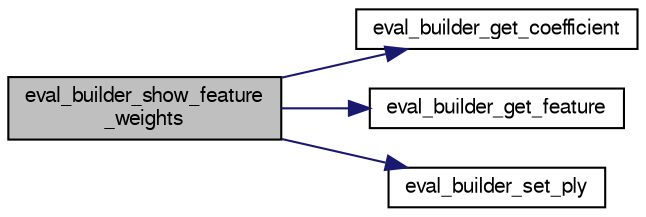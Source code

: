 digraph "eval_builder_show_feature_weights"
{
 // LATEX_PDF_SIZE
  bgcolor="transparent";
  edge [fontname="FreeSans",fontsize="10",labelfontname="FreeSans",labelfontsize="10"];
  node [fontname="FreeSans",fontsize="10",shape=record];
  rankdir="LR";
  Node1 [label="eval_builder_show_feature\l_weights",height=0.2,width=0.4,color="black", fillcolor="grey75", style="filled", fontcolor="black",tooltip=" "];
  Node1 -> Node2 [color="midnightblue",fontsize="10",style="solid",fontname="FreeSans"];
  Node2 [label="eval_builder_get_coefficient",height=0.2,width=0.4,color="black",URL="$eval__builder_8c.html#a52bdf837f4b1e2512b1917f06d5f6eb5",tooltip=" "];
  Node1 -> Node3 [color="midnightblue",fontsize="10",style="solid",fontname="FreeSans"];
  Node3 [label="eval_builder_get_feature",height=0.2,width=0.4,color="black",URL="$eval__builder_8c.html#a0a5eedbbaa4bea8d57c358418e66a807",tooltip=" "];
  Node1 -> Node4 [color="midnightblue",fontsize="10",style="solid",fontname="FreeSans"];
  Node4 [label="eval_builder_set_ply",height=0.2,width=0.4,color="black",URL="$eval__builder_8c.html#a7488a6c95a500ee40afdb5ebd66ba1ea",tooltip=" "];
}

